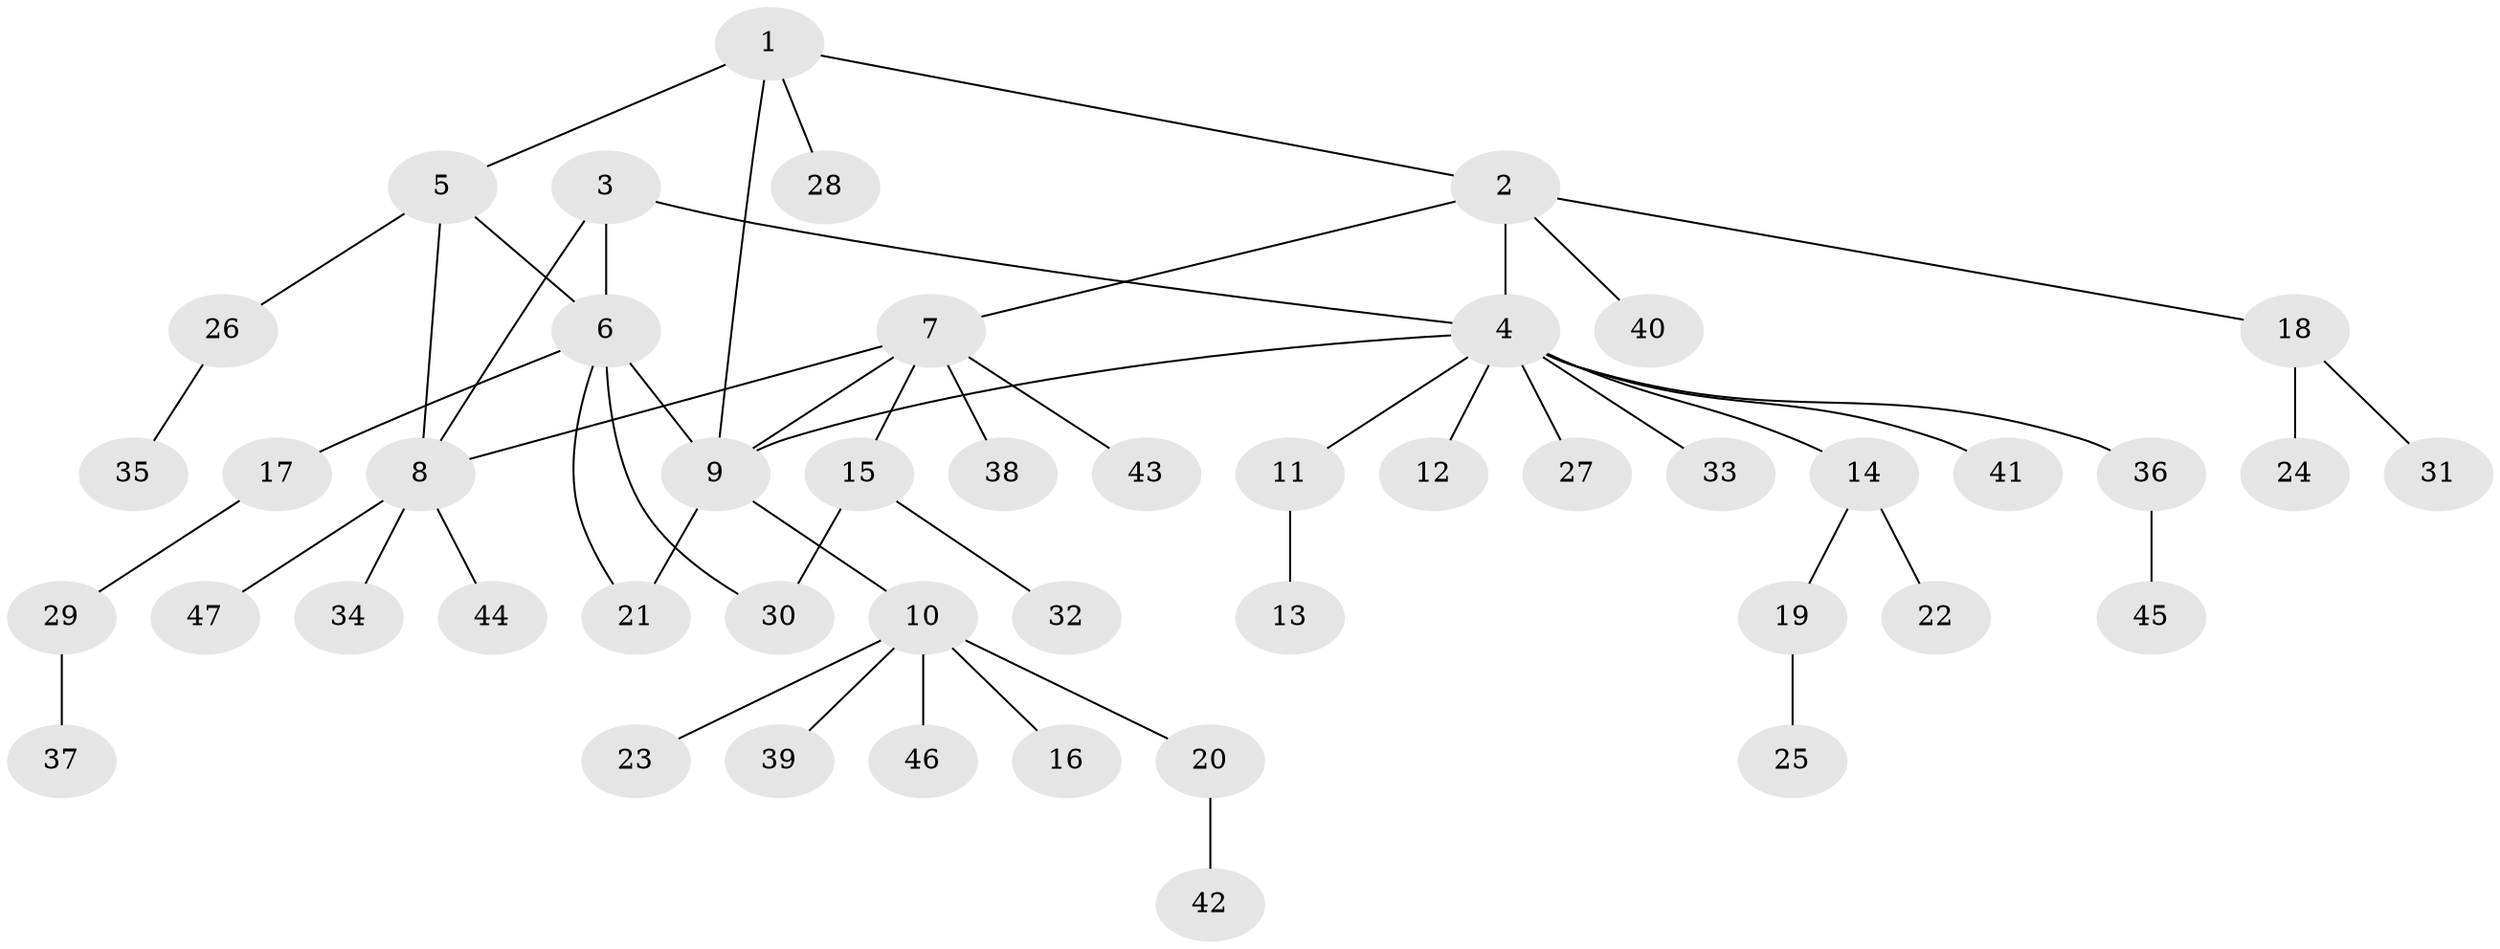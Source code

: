 // coarse degree distribution, {3: 0.06666666666666667, 4: 0.06666666666666667, 9: 0.03333333333333333, 8: 0.03333333333333333, 5: 0.1, 1: 0.5333333333333333, 2: 0.16666666666666666}
// Generated by graph-tools (version 1.1) at 2025/52/03/04/25 22:52:32]
// undirected, 47 vertices, 54 edges
graph export_dot {
  node [color=gray90,style=filled];
  1;
  2;
  3;
  4;
  5;
  6;
  7;
  8;
  9;
  10;
  11;
  12;
  13;
  14;
  15;
  16;
  17;
  18;
  19;
  20;
  21;
  22;
  23;
  24;
  25;
  26;
  27;
  28;
  29;
  30;
  31;
  32;
  33;
  34;
  35;
  36;
  37;
  38;
  39;
  40;
  41;
  42;
  43;
  44;
  45;
  46;
  47;
  1 -- 2;
  1 -- 5;
  1 -- 9;
  1 -- 28;
  2 -- 4;
  2 -- 7;
  2 -- 18;
  2 -- 40;
  3 -- 4;
  3 -- 6;
  3 -- 8;
  4 -- 9;
  4 -- 11;
  4 -- 12;
  4 -- 14;
  4 -- 27;
  4 -- 33;
  4 -- 36;
  4 -- 41;
  5 -- 6;
  5 -- 8;
  5 -- 26;
  6 -- 9;
  6 -- 17;
  6 -- 21;
  6 -- 30;
  7 -- 8;
  7 -- 9;
  7 -- 15;
  7 -- 38;
  7 -- 43;
  8 -- 34;
  8 -- 44;
  8 -- 47;
  9 -- 10;
  9 -- 21;
  10 -- 16;
  10 -- 20;
  10 -- 23;
  10 -- 39;
  10 -- 46;
  11 -- 13;
  14 -- 19;
  14 -- 22;
  15 -- 30;
  15 -- 32;
  17 -- 29;
  18 -- 24;
  18 -- 31;
  19 -- 25;
  20 -- 42;
  26 -- 35;
  29 -- 37;
  36 -- 45;
}
